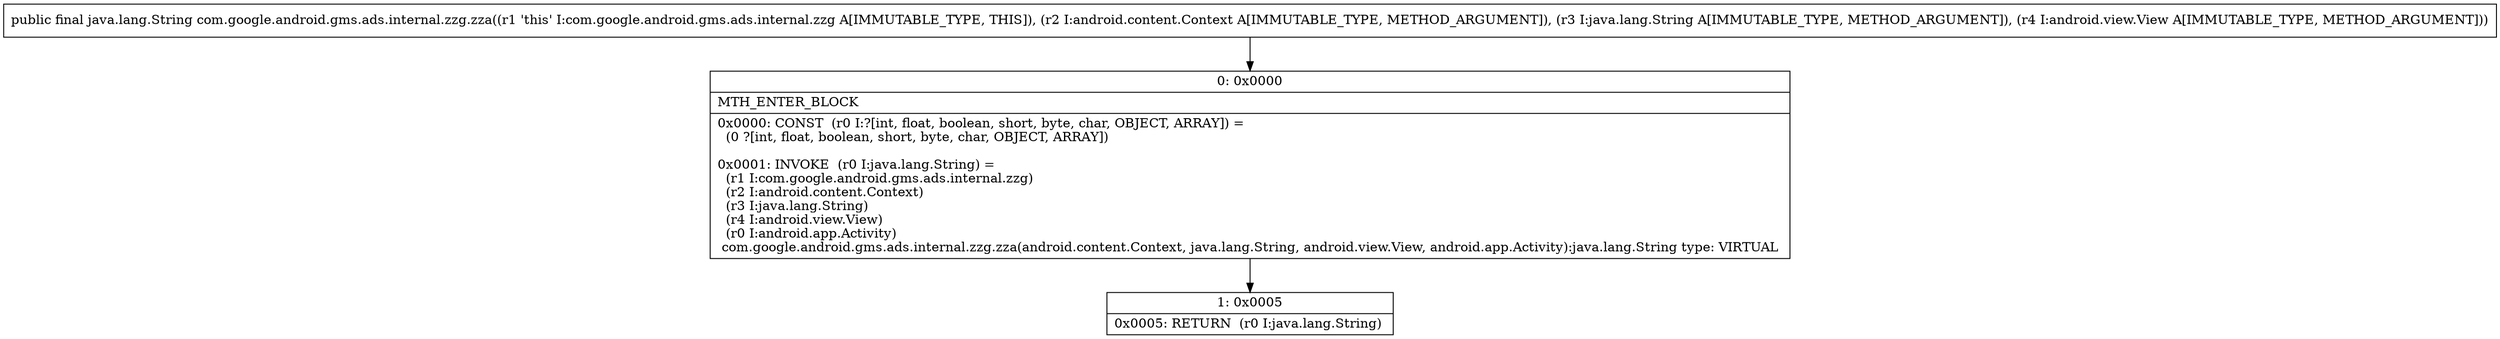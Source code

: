 digraph "CFG forcom.google.android.gms.ads.internal.zzg.zza(Landroid\/content\/Context;Ljava\/lang\/String;Landroid\/view\/View;)Ljava\/lang\/String;" {
Node_0 [shape=record,label="{0\:\ 0x0000|MTH_ENTER_BLOCK\l|0x0000: CONST  (r0 I:?[int, float, boolean, short, byte, char, OBJECT, ARRAY]) = \l  (0 ?[int, float, boolean, short, byte, char, OBJECT, ARRAY])\l \l0x0001: INVOKE  (r0 I:java.lang.String) = \l  (r1 I:com.google.android.gms.ads.internal.zzg)\l  (r2 I:android.content.Context)\l  (r3 I:java.lang.String)\l  (r4 I:android.view.View)\l  (r0 I:android.app.Activity)\l com.google.android.gms.ads.internal.zzg.zza(android.content.Context, java.lang.String, android.view.View, android.app.Activity):java.lang.String type: VIRTUAL \l}"];
Node_1 [shape=record,label="{1\:\ 0x0005|0x0005: RETURN  (r0 I:java.lang.String) \l}"];
MethodNode[shape=record,label="{public final java.lang.String com.google.android.gms.ads.internal.zzg.zza((r1 'this' I:com.google.android.gms.ads.internal.zzg A[IMMUTABLE_TYPE, THIS]), (r2 I:android.content.Context A[IMMUTABLE_TYPE, METHOD_ARGUMENT]), (r3 I:java.lang.String A[IMMUTABLE_TYPE, METHOD_ARGUMENT]), (r4 I:android.view.View A[IMMUTABLE_TYPE, METHOD_ARGUMENT])) }"];
MethodNode -> Node_0;
Node_0 -> Node_1;
}

